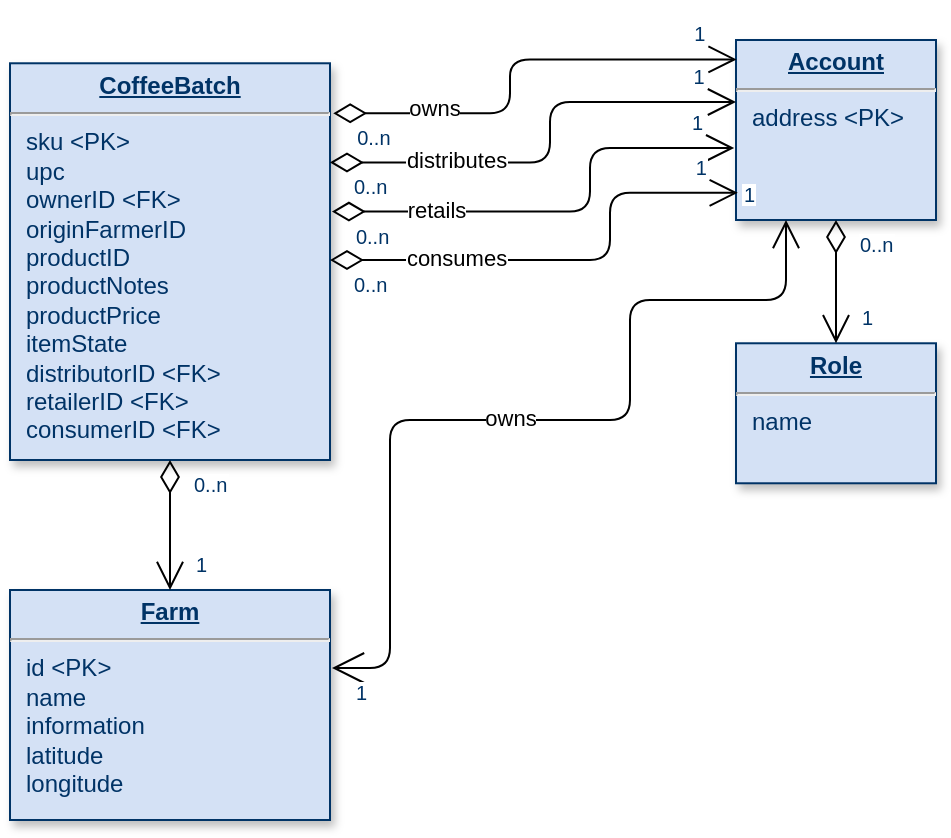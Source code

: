 <mxfile version="13.7.5" type="device"><diagram name="Page-1" id="efa7a0a1-bf9b-a30e-e6df-94a7791c09e9"><mxGraphModel dx="693" dy="578" grid="1" gridSize="10" guides="1" tooltips="1" connect="1" arrows="1" fold="1" page="1" pageScale="1" pageWidth="826" pageHeight="1169" background="#ffffff" math="0" shadow="0"><root><mxCell id="0"/><mxCell id="1" parent="0"/><mxCell id="21" value="&lt;p style=&quot;margin: 0px ; margin-top: 4px ; text-align: center ; text-decoration: underline&quot;&gt;&lt;strong&gt;Farm&lt;/strong&gt;&lt;/p&gt;&lt;hr&gt;&lt;p style=&quot;margin: 0px ; margin-left: 8px&quot;&gt;id &amp;lt;PK&amp;gt;&lt;/p&gt;&lt;p style=&quot;margin: 0px ; margin-left: 8px&quot;&gt;name&lt;/p&gt;&lt;p style=&quot;margin: 0px ; margin-left: 8px&quot;&gt;information&lt;/p&gt;&lt;p style=&quot;margin: 0px ; margin-left: 8px&quot;&gt;latitude&lt;/p&gt;&lt;p style=&quot;margin: 0px ; margin-left: 8px&quot;&gt;longitude&lt;/p&gt;" style="verticalAlign=top;align=left;overflow=fill;fontSize=12;fontFamily=Helvetica;html=1;strokeColor=#003366;shadow=1;fillColor=#D4E1F5;fontColor=#003366" parent="1" vertex="1"><mxGeometry x="50" y="305" width="160" height="115" as="geometry"/></mxCell><mxCell id="25" value="&lt;p style=&quot;margin: 0px ; margin-top: 4px ; text-align: center ; text-decoration: underline&quot;&gt;&lt;strong&gt;CoffeeBatch&lt;br&gt;&lt;/strong&gt;&lt;/p&gt;&lt;hr&gt;&lt;p style=&quot;margin: 0px ; margin-left: 8px&quot;&gt;sku &amp;lt;PK&amp;gt;&lt;/p&gt;&lt;p style=&quot;margin: 0px ; margin-left: 8px&quot;&gt;upc&lt;/p&gt;&lt;p style=&quot;margin: 0px ; margin-left: 8px&quot;&gt;ownerID &amp;lt;FK&amp;gt;&lt;/p&gt;&lt;p style=&quot;margin: 0px ; margin-left: 8px&quot;&gt;originFarmerID&lt;/p&gt;&lt;p style=&quot;margin: 0px ; margin-left: 8px&quot;&gt;productID&lt;/p&gt;&lt;p style=&quot;margin: 0px ; margin-left: 8px&quot;&gt;productNotes&lt;/p&gt;&lt;p style=&quot;margin: 0px ; margin-left: 8px&quot;&gt;productPrice&lt;/p&gt;&lt;p style=&quot;margin: 0px ; margin-left: 8px&quot;&gt;itemState&lt;/p&gt;&lt;p style=&quot;margin: 0px ; margin-left: 8px&quot;&gt;distributorID &amp;lt;FK&amp;gt;&lt;/p&gt;&lt;p style=&quot;margin: 0px ; margin-left: 8px&quot;&gt;retailerID &amp;lt;FK&amp;gt;&lt;/p&gt;&lt;p style=&quot;margin: 0px ; margin-left: 8px&quot;&gt;consumerID &amp;lt;FK&amp;gt;&lt;br&gt;&lt;/p&gt;" style="verticalAlign=top;align=left;overflow=fill;fontSize=12;fontFamily=Helvetica;html=1;strokeColor=#003366;shadow=1;fillColor=#D4E1F5;fontColor=#003366" parent="1" vertex="1"><mxGeometry x="50" y="41.64" width="160" height="198.36" as="geometry"/></mxCell><mxCell id="90" value="" style="endArrow=open;endSize=12;startArrow=diamondThin;startSize=14;startFill=0;edgeStyle=orthogonalEdgeStyle" parent="1" source="25" target="21" edge="1"><mxGeometry x="630" y="360" as="geometry"><mxPoint x="630" y="360" as="sourcePoint"/><mxPoint x="790" y="360" as="targetPoint"/></mxGeometry></mxCell><mxCell id="91" value="0..n" style="resizable=0;align=left;verticalAlign=top;labelBackgroundColor=#ffffff;fontSize=10;strokeColor=#003366;shadow=1;fillColor=#D4E1F5;fontColor=#003366" parent="90" connectable="0" vertex="1"><mxGeometry x="-1" relative="1" as="geometry"><mxPoint x="10" as="offset"/></mxGeometry></mxCell><mxCell id="92" value="1" style="resizable=0;align=right;verticalAlign=top;labelBackgroundColor=#ffffff;fontSize=10;strokeColor=#003366;shadow=1;fillColor=#D4E1F5;fontColor=#003366" parent="90" connectable="0" vertex="1"><mxGeometry x="1" relative="1" as="geometry"><mxPoint x="20" y="-25.0" as="offset"/></mxGeometry></mxCell><mxCell id="Y2vOKJvgyDvEzOm1Ad45-114" value="&lt;p style=&quot;margin: 0px ; margin-top: 4px ; text-align: center ; text-decoration: underline&quot;&gt;&lt;strong&gt;Role&lt;br&gt;&lt;/strong&gt;&lt;/p&gt;&lt;hr&gt;&lt;p style=&quot;margin: 0px ; margin-left: 8px&quot;&gt;name&lt;/p&gt;" style="verticalAlign=top;align=left;overflow=fill;fontSize=12;fontFamily=Helvetica;html=1;strokeColor=#003366;shadow=1;fillColor=#D4E1F5;fontColor=#003366" vertex="1" parent="1"><mxGeometry x="413" y="181.64" width="100" height="70" as="geometry"/></mxCell><mxCell id="Y2vOKJvgyDvEzOm1Ad45-122" value="&lt;p style=&quot;margin: 0px ; margin-top: 4px ; text-align: center ; text-decoration: underline&quot;&gt;&lt;strong&gt;Account&lt;br&gt;&lt;/strong&gt;&lt;/p&gt;&lt;hr&gt;&lt;p style=&quot;margin: 0px ; margin-left: 8px&quot;&gt;address &amp;lt;PK&amp;gt;&lt;/p&gt;" style="verticalAlign=top;align=left;overflow=fill;fontSize=12;fontFamily=Helvetica;html=1;strokeColor=#003366;shadow=1;fillColor=#D4E1F5;fontColor=#003366" vertex="1" parent="1"><mxGeometry x="413" y="30" width="100" height="90" as="geometry"/></mxCell><mxCell id="Y2vOKJvgyDvEzOm1Ad45-123" value="" style="endArrow=open;endSize=12;startArrow=diamondThin;startSize=14;startFill=0;edgeStyle=orthogonalEdgeStyle;exitX=0.5;exitY=1;exitDx=0;exitDy=0;entryX=0.5;entryY=0;entryDx=0;entryDy=0;" edge="1" parent="1" source="Y2vOKJvgyDvEzOm1Ad45-122" target="Y2vOKJvgyDvEzOm1Ad45-114"><mxGeometry x="640" y="370" as="geometry"><mxPoint x="140" y="250" as="sourcePoint"/><mxPoint x="140" y="315" as="targetPoint"/></mxGeometry></mxCell><mxCell id="Y2vOKJvgyDvEzOm1Ad45-124" value="0..n" style="resizable=0;align=left;verticalAlign=top;labelBackgroundColor=#ffffff;fontSize=10;strokeColor=#003366;shadow=1;fillColor=#D4E1F5;fontColor=#003366" connectable="0" vertex="1" parent="Y2vOKJvgyDvEzOm1Ad45-123"><mxGeometry x="-1" relative="1" as="geometry"><mxPoint x="10" as="offset"/></mxGeometry></mxCell><mxCell id="Y2vOKJvgyDvEzOm1Ad45-125" value="1" style="resizable=0;align=right;verticalAlign=top;labelBackgroundColor=#ffffff;fontSize=10;strokeColor=#003366;shadow=1;fillColor=#D4E1F5;fontColor=#003366" connectable="0" vertex="1" parent="Y2vOKJvgyDvEzOm1Ad45-123"><mxGeometry x="1" relative="1" as="geometry"><mxPoint x="20" y="-25.0" as="offset"/></mxGeometry></mxCell><mxCell id="Y2vOKJvgyDvEzOm1Ad45-126" value="" style="endArrow=open;endSize=12;startArrow=diamondThin;startSize=14;startFill=0;edgeStyle=orthogonalEdgeStyle;exitX=1;exitY=0.25;exitDx=0;exitDy=0;" edge="1" parent="1" source="25"><mxGeometry x="650" y="380" as="geometry"><mxPoint x="473" y="121.64" as="sourcePoint"/><mxPoint x="413" y="61" as="targetPoint"/><Array as="points"><mxPoint x="320" y="91"/><mxPoint x="320" y="61"/></Array></mxGeometry></mxCell><mxCell id="Y2vOKJvgyDvEzOm1Ad45-127" value="0..n" style="resizable=0;align=left;verticalAlign=top;labelBackgroundColor=#ffffff;fontSize=10;strokeColor=#003366;shadow=1;fillColor=#D4E1F5;fontColor=#003366" connectable="0" vertex="1" parent="Y2vOKJvgyDvEzOm1Ad45-126"><mxGeometry x="-1" relative="1" as="geometry"><mxPoint x="10" as="offset"/></mxGeometry></mxCell><mxCell id="Y2vOKJvgyDvEzOm1Ad45-128" value="1" style="resizable=0;align=right;verticalAlign=top;labelBackgroundColor=#ffffff;fontSize=10;strokeColor=#003366;shadow=1;fillColor=#D4E1F5;fontColor=#003366" connectable="0" vertex="1" parent="Y2vOKJvgyDvEzOm1Ad45-126"><mxGeometry x="1" relative="1" as="geometry"><mxPoint x="-14" y="-25.0" as="offset"/></mxGeometry></mxCell><mxCell id="Y2vOKJvgyDvEzOm1Ad45-129" value="distributes" style="edgeLabel;html=1;align=center;verticalAlign=middle;resizable=0;points=[];" vertex="1" connectable="0" parent="Y2vOKJvgyDvEzOm1Ad45-126"><mxGeometry relative="1" as="geometry"><mxPoint x="-47.03" y="5.34" as="offset"/></mxGeometry></mxCell><mxCell id="Y2vOKJvgyDvEzOm1Ad45-130" value="" style="endArrow=open;endSize=12;startArrow=diamondThin;startSize=14;startFill=0;edgeStyle=orthogonalEdgeStyle;exitX=1.006;exitY=0.394;exitDx=0;exitDy=0;exitPerimeter=0;entryX=-0.009;entryY=0.658;entryDx=0;entryDy=0;entryPerimeter=0;" edge="1" parent="1"><mxGeometry x="660" y="386" as="geometry"><mxPoint x="210.96" y="115.794" as="sourcePoint"/><mxPoint x="412.1" y="83.7" as="targetPoint"/><Array as="points"><mxPoint x="340" y="116"/><mxPoint x="340" y="84"/><mxPoint x="412" y="84"/></Array></mxGeometry></mxCell><mxCell id="Y2vOKJvgyDvEzOm1Ad45-131" value="0..n" style="resizable=0;align=left;verticalAlign=top;labelBackgroundColor=#ffffff;fontSize=10;strokeColor=#003366;shadow=1;fillColor=#D4E1F5;fontColor=#003366" connectable="0" vertex="1" parent="Y2vOKJvgyDvEzOm1Ad45-130"><mxGeometry x="-1" relative="1" as="geometry"><mxPoint x="10" as="offset"/></mxGeometry></mxCell><mxCell id="Y2vOKJvgyDvEzOm1Ad45-132" value="1" style="resizable=0;align=right;verticalAlign=top;labelBackgroundColor=#ffffff;fontSize=10;strokeColor=#003366;shadow=1;fillColor=#D4E1F5;fontColor=#003366" connectable="0" vertex="1" parent="Y2vOKJvgyDvEzOm1Ad45-130"><mxGeometry x="1" relative="1" as="geometry"><mxPoint x="-14" y="-25.0" as="offset"/></mxGeometry></mxCell><mxCell id="Y2vOKJvgyDvEzOm1Ad45-133" value="retails" style="edgeLabel;html=1;align=center;verticalAlign=middle;resizable=0;points=[];" vertex="1" connectable="0" parent="Y2vOKJvgyDvEzOm1Ad45-130"><mxGeometry relative="1" as="geometry"><mxPoint x="-64.82" y="-0.77" as="offset"/></mxGeometry></mxCell><mxCell id="Y2vOKJvgyDvEzOm1Ad45-134" value="" style="endArrow=open;endSize=12;startArrow=diamondThin;startSize=14;startFill=0;edgeStyle=orthogonalEdgeStyle;entryX=0.009;entryY=0.911;entryDx=0;entryDy=0;entryPerimeter=0;" edge="1" parent="1"><mxGeometry x="670" y="419.37" as="geometry"><mxPoint x="210" y="140" as="sourcePoint"/><mxPoint x="413.9" y="106.41" as="targetPoint"/><Array as="points"><mxPoint x="210" y="140"/><mxPoint x="350" y="140"/><mxPoint x="350" y="106"/></Array></mxGeometry></mxCell><mxCell id="Y2vOKJvgyDvEzOm1Ad45-135" value="0..n" style="resizable=0;align=left;verticalAlign=top;labelBackgroundColor=#ffffff;fontSize=10;strokeColor=#003366;shadow=1;fillColor=#D4E1F5;fontColor=#003366" connectable="0" vertex="1" parent="Y2vOKJvgyDvEzOm1Ad45-134"><mxGeometry x="-1" relative="1" as="geometry"><mxPoint x="10" as="offset"/></mxGeometry></mxCell><mxCell id="Y2vOKJvgyDvEzOm1Ad45-136" value="1" style="resizable=0;align=right;verticalAlign=top;labelBackgroundColor=#ffffff;fontSize=10;strokeColor=#003366;shadow=1;fillColor=#D4E1F5;fontColor=#003366" connectable="0" vertex="1" parent="Y2vOKJvgyDvEzOm1Ad45-134"><mxGeometry x="1" relative="1" as="geometry"><mxPoint x="-14" y="-25.0" as="offset"/></mxGeometry></mxCell><mxCell id="Y2vOKJvgyDvEzOm1Ad45-137" value="consumes" style="edgeLabel;html=1;align=center;verticalAlign=middle;resizable=0;points=[];" vertex="1" connectable="0" parent="Y2vOKJvgyDvEzOm1Ad45-134"><mxGeometry relative="1" as="geometry"><mxPoint x="-55.82" y="-0.77" as="offset"/></mxGeometry></mxCell><mxCell id="Y2vOKJvgyDvEzOm1Ad45-142" value="" style="endArrow=open;endSize=12;startArrow=open;startSize=14;startFill=0;edgeStyle=orthogonalEdgeStyle;entryX=0.25;entryY=1;entryDx=0;entryDy=0;" edge="1" parent="1" target="Y2vOKJvgyDvEzOm1Ad45-122"><mxGeometry x="680" y="499.37" as="geometry"><mxPoint x="211" y="344" as="sourcePoint"/><mxPoint x="423.9" y="186.41" as="targetPoint"/><Array as="points"><mxPoint x="240" y="344"/><mxPoint x="240" y="220"/><mxPoint x="360" y="220"/><mxPoint x="360" y="160"/><mxPoint x="438" y="160"/></Array></mxGeometry></mxCell><mxCell id="Y2vOKJvgyDvEzOm1Ad45-143" value="1" style="resizable=0;align=left;verticalAlign=top;labelBackgroundColor=#ffffff;fontSize=10;strokeColor=#003366;shadow=1;fillColor=#D4E1F5;fontColor=#003366" connectable="0" vertex="1" parent="Y2vOKJvgyDvEzOm1Ad45-142"><mxGeometry x="-1" relative="1" as="geometry"><mxPoint x="10" as="offset"/></mxGeometry></mxCell><mxCell id="Y2vOKJvgyDvEzOm1Ad45-144" value="1" style="resizable=0;align=right;verticalAlign=top;labelBackgroundColor=#ffffff;fontSize=10;strokeColor=#003366;shadow=1;fillColor=#D4E1F5;fontColor=#003366" connectable="0" vertex="1" parent="Y2vOKJvgyDvEzOm1Ad45-142"><mxGeometry x="1" relative="1" as="geometry"><mxPoint x="-14" y="-25.0" as="offset"/></mxGeometry></mxCell><mxCell id="Y2vOKJvgyDvEzOm1Ad45-145" value="owns" style="edgeLabel;html=1;align=center;verticalAlign=middle;resizable=0;points=[];" vertex="1" connectable="0" parent="Y2vOKJvgyDvEzOm1Ad45-142"><mxGeometry relative="1" as="geometry"><mxPoint x="-12.71" y="-0.77" as="offset"/></mxGeometry></mxCell><mxCell id="Y2vOKJvgyDvEzOm1Ad45-146" value="" style="endArrow=open;endSize=12;startArrow=diamondThin;startSize=14;startFill=0;edgeStyle=orthogonalEdgeStyle;exitX=1.01;exitY=0.126;exitDx=0;exitDy=0;exitPerimeter=0;entryX=0.003;entryY=0.108;entryDx=0;entryDy=0;entryPerimeter=0;" edge="1" parent="1" source="25" target="Y2vOKJvgyDvEzOm1Ad45-122"><mxGeometry x="660" y="390" as="geometry"><mxPoint x="220" y="101.23" as="sourcePoint"/><mxPoint x="410" y="40" as="targetPoint"/><Array as="points"><mxPoint x="300" y="67"/><mxPoint x="300" y="40"/></Array></mxGeometry></mxCell><mxCell id="Y2vOKJvgyDvEzOm1Ad45-147" value="0..n" style="resizable=0;align=left;verticalAlign=top;labelBackgroundColor=#ffffff;fontSize=10;strokeColor=#003366;shadow=1;fillColor=#D4E1F5;fontColor=#003366" connectable="0" vertex="1" parent="Y2vOKJvgyDvEzOm1Ad45-146"><mxGeometry x="-1" relative="1" as="geometry"><mxPoint x="10" as="offset"/></mxGeometry></mxCell><mxCell id="Y2vOKJvgyDvEzOm1Ad45-148" value="1" style="resizable=0;align=right;verticalAlign=top;labelBackgroundColor=#ffffff;fontSize=10;strokeColor=#003366;shadow=1;fillColor=#D4E1F5;fontColor=#003366" connectable="0" vertex="1" parent="Y2vOKJvgyDvEzOm1Ad45-146"><mxGeometry x="1" relative="1" as="geometry"><mxPoint x="-14" y="-25.0" as="offset"/></mxGeometry></mxCell><mxCell id="Y2vOKJvgyDvEzOm1Ad45-149" value="owns" style="edgeLabel;html=1;align=center;verticalAlign=middle;resizable=0;points=[];" vertex="1" connectable="0" parent="Y2vOKJvgyDvEzOm1Ad45-146"><mxGeometry relative="1" as="geometry"><mxPoint x="-38.51" y="23.51" as="offset"/></mxGeometry></mxCell></root></mxGraphModel></diagram></mxfile>